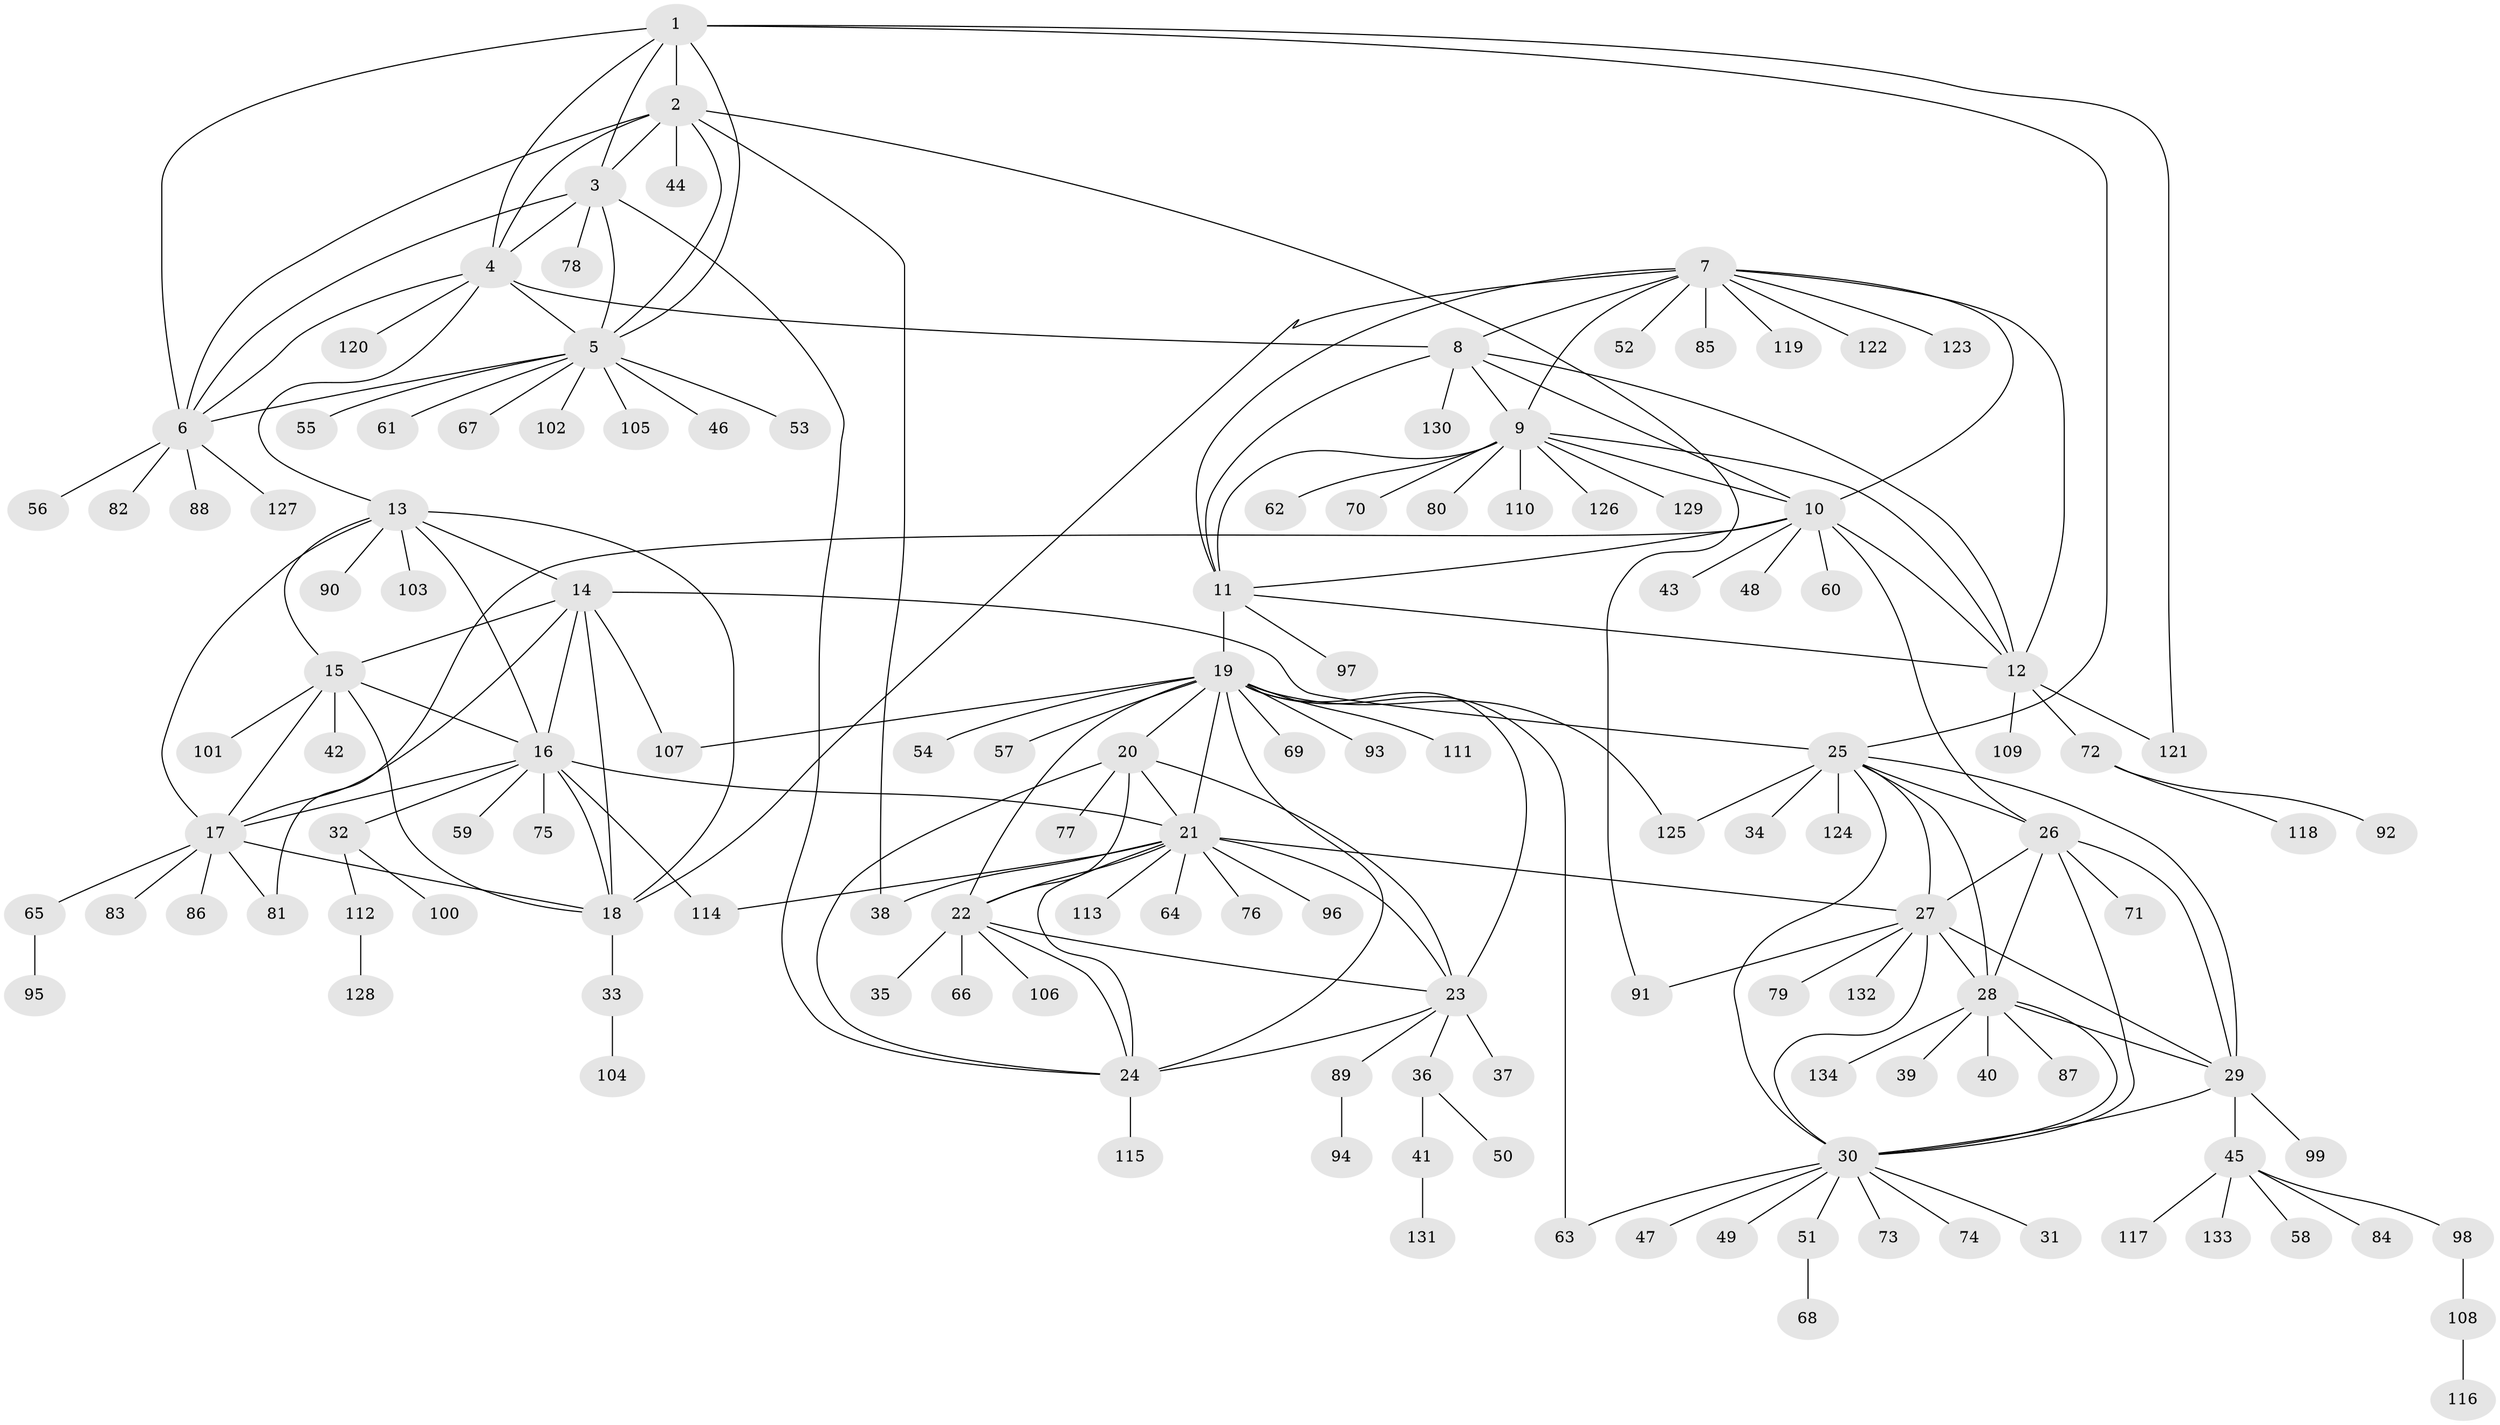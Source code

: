 // coarse degree distribution, {5: 0.075, 6: 0.075, 1: 0.725, 9: 0.025, 2: 0.025, 8: 0.05, 7: 0.025}
// Generated by graph-tools (version 1.1) at 2025/57/03/04/25 21:57:31]
// undirected, 134 vertices, 197 edges
graph export_dot {
graph [start="1"]
  node [color=gray90,style=filled];
  1;
  2;
  3;
  4;
  5;
  6;
  7;
  8;
  9;
  10;
  11;
  12;
  13;
  14;
  15;
  16;
  17;
  18;
  19;
  20;
  21;
  22;
  23;
  24;
  25;
  26;
  27;
  28;
  29;
  30;
  31;
  32;
  33;
  34;
  35;
  36;
  37;
  38;
  39;
  40;
  41;
  42;
  43;
  44;
  45;
  46;
  47;
  48;
  49;
  50;
  51;
  52;
  53;
  54;
  55;
  56;
  57;
  58;
  59;
  60;
  61;
  62;
  63;
  64;
  65;
  66;
  67;
  68;
  69;
  70;
  71;
  72;
  73;
  74;
  75;
  76;
  77;
  78;
  79;
  80;
  81;
  82;
  83;
  84;
  85;
  86;
  87;
  88;
  89;
  90;
  91;
  92;
  93;
  94;
  95;
  96;
  97;
  98;
  99;
  100;
  101;
  102;
  103;
  104;
  105;
  106;
  107;
  108;
  109;
  110;
  111;
  112;
  113;
  114;
  115;
  116;
  117;
  118;
  119;
  120;
  121;
  122;
  123;
  124;
  125;
  126;
  127;
  128;
  129;
  130;
  131;
  132;
  133;
  134;
  1 -- 2;
  1 -- 3;
  1 -- 4;
  1 -- 5;
  1 -- 6;
  1 -- 25;
  1 -- 121;
  2 -- 3;
  2 -- 4;
  2 -- 5;
  2 -- 6;
  2 -- 38;
  2 -- 44;
  2 -- 91;
  3 -- 4;
  3 -- 5;
  3 -- 6;
  3 -- 24;
  3 -- 78;
  4 -- 5;
  4 -- 6;
  4 -- 8;
  4 -- 13;
  4 -- 120;
  5 -- 6;
  5 -- 46;
  5 -- 53;
  5 -- 55;
  5 -- 61;
  5 -- 67;
  5 -- 102;
  5 -- 105;
  6 -- 56;
  6 -- 82;
  6 -- 88;
  6 -- 127;
  7 -- 8;
  7 -- 9;
  7 -- 10;
  7 -- 11;
  7 -- 12;
  7 -- 18;
  7 -- 52;
  7 -- 85;
  7 -- 119;
  7 -- 122;
  7 -- 123;
  8 -- 9;
  8 -- 10;
  8 -- 11;
  8 -- 12;
  8 -- 130;
  9 -- 10;
  9 -- 11;
  9 -- 12;
  9 -- 62;
  9 -- 70;
  9 -- 80;
  9 -- 110;
  9 -- 126;
  9 -- 129;
  10 -- 11;
  10 -- 12;
  10 -- 26;
  10 -- 43;
  10 -- 48;
  10 -- 60;
  10 -- 81;
  11 -- 12;
  11 -- 19;
  11 -- 97;
  12 -- 72;
  12 -- 109;
  12 -- 121;
  13 -- 14;
  13 -- 15;
  13 -- 16;
  13 -- 17;
  13 -- 18;
  13 -- 90;
  13 -- 103;
  14 -- 15;
  14 -- 16;
  14 -- 17;
  14 -- 18;
  14 -- 25;
  14 -- 107;
  15 -- 16;
  15 -- 17;
  15 -- 18;
  15 -- 42;
  15 -- 101;
  16 -- 17;
  16 -- 18;
  16 -- 21;
  16 -- 32;
  16 -- 59;
  16 -- 75;
  16 -- 114;
  17 -- 18;
  17 -- 65;
  17 -- 81;
  17 -- 83;
  17 -- 86;
  18 -- 33;
  19 -- 20;
  19 -- 21;
  19 -- 22;
  19 -- 23;
  19 -- 24;
  19 -- 54;
  19 -- 57;
  19 -- 63;
  19 -- 69;
  19 -- 93;
  19 -- 107;
  19 -- 111;
  19 -- 125;
  20 -- 21;
  20 -- 22;
  20 -- 23;
  20 -- 24;
  20 -- 77;
  21 -- 22;
  21 -- 23;
  21 -- 24;
  21 -- 27;
  21 -- 38;
  21 -- 64;
  21 -- 76;
  21 -- 96;
  21 -- 113;
  21 -- 114;
  22 -- 23;
  22 -- 24;
  22 -- 35;
  22 -- 66;
  22 -- 106;
  23 -- 24;
  23 -- 36;
  23 -- 37;
  23 -- 89;
  24 -- 115;
  25 -- 26;
  25 -- 27;
  25 -- 28;
  25 -- 29;
  25 -- 30;
  25 -- 34;
  25 -- 124;
  25 -- 125;
  26 -- 27;
  26 -- 28;
  26 -- 29;
  26 -- 30;
  26 -- 71;
  27 -- 28;
  27 -- 29;
  27 -- 30;
  27 -- 79;
  27 -- 91;
  27 -- 132;
  28 -- 29;
  28 -- 30;
  28 -- 39;
  28 -- 40;
  28 -- 87;
  28 -- 134;
  29 -- 30;
  29 -- 45;
  29 -- 99;
  30 -- 31;
  30 -- 47;
  30 -- 49;
  30 -- 51;
  30 -- 63;
  30 -- 73;
  30 -- 74;
  32 -- 100;
  32 -- 112;
  33 -- 104;
  36 -- 41;
  36 -- 50;
  41 -- 131;
  45 -- 58;
  45 -- 84;
  45 -- 98;
  45 -- 117;
  45 -- 133;
  51 -- 68;
  65 -- 95;
  72 -- 92;
  72 -- 118;
  89 -- 94;
  98 -- 108;
  108 -- 116;
  112 -- 128;
}
